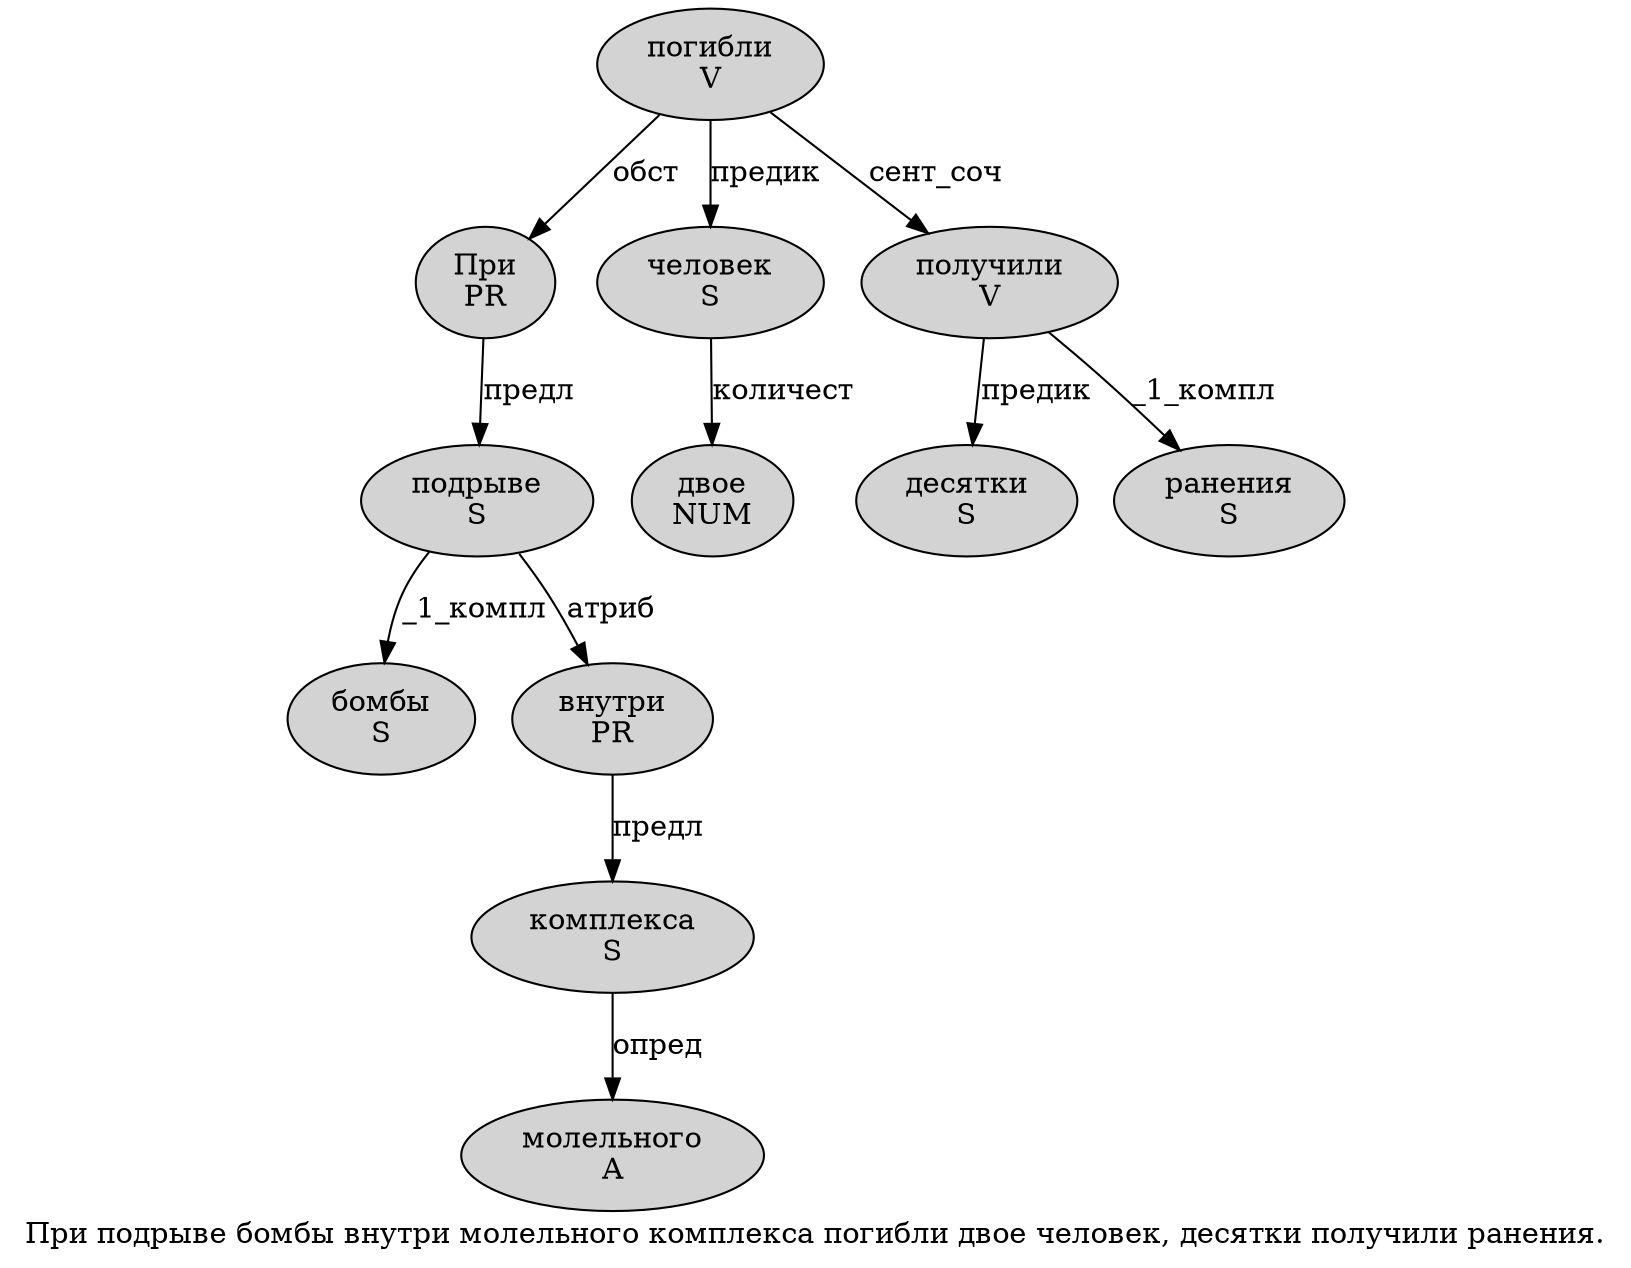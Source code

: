digraph SENTENCE_60 {
	graph [label="При подрыве бомбы внутри молельного комплекса погибли двое человек, десятки получили ранения."]
	node [style=filled]
		0 [label="При
PR" color="" fillcolor=lightgray penwidth=1 shape=ellipse]
		1 [label="подрыве
S" color="" fillcolor=lightgray penwidth=1 shape=ellipse]
		2 [label="бомбы
S" color="" fillcolor=lightgray penwidth=1 shape=ellipse]
		3 [label="внутри
PR" color="" fillcolor=lightgray penwidth=1 shape=ellipse]
		4 [label="молельного
A" color="" fillcolor=lightgray penwidth=1 shape=ellipse]
		5 [label="комплекса
S" color="" fillcolor=lightgray penwidth=1 shape=ellipse]
		6 [label="погибли
V" color="" fillcolor=lightgray penwidth=1 shape=ellipse]
		7 [label="двое
NUM" color="" fillcolor=lightgray penwidth=1 shape=ellipse]
		8 [label="человек
S" color="" fillcolor=lightgray penwidth=1 shape=ellipse]
		10 [label="десятки
S" color="" fillcolor=lightgray penwidth=1 shape=ellipse]
		11 [label="получили
V" color="" fillcolor=lightgray penwidth=1 shape=ellipse]
		12 [label="ранения
S" color="" fillcolor=lightgray penwidth=1 shape=ellipse]
			3 -> 5 [label="предл"]
			1 -> 2 [label="_1_компл"]
			1 -> 3 [label="атриб"]
			0 -> 1 [label="предл"]
			11 -> 10 [label="предик"]
			11 -> 12 [label="_1_компл"]
			6 -> 0 [label="обст"]
			6 -> 8 [label="предик"]
			6 -> 11 [label="сент_соч"]
			8 -> 7 [label="количест"]
			5 -> 4 [label="опред"]
}
